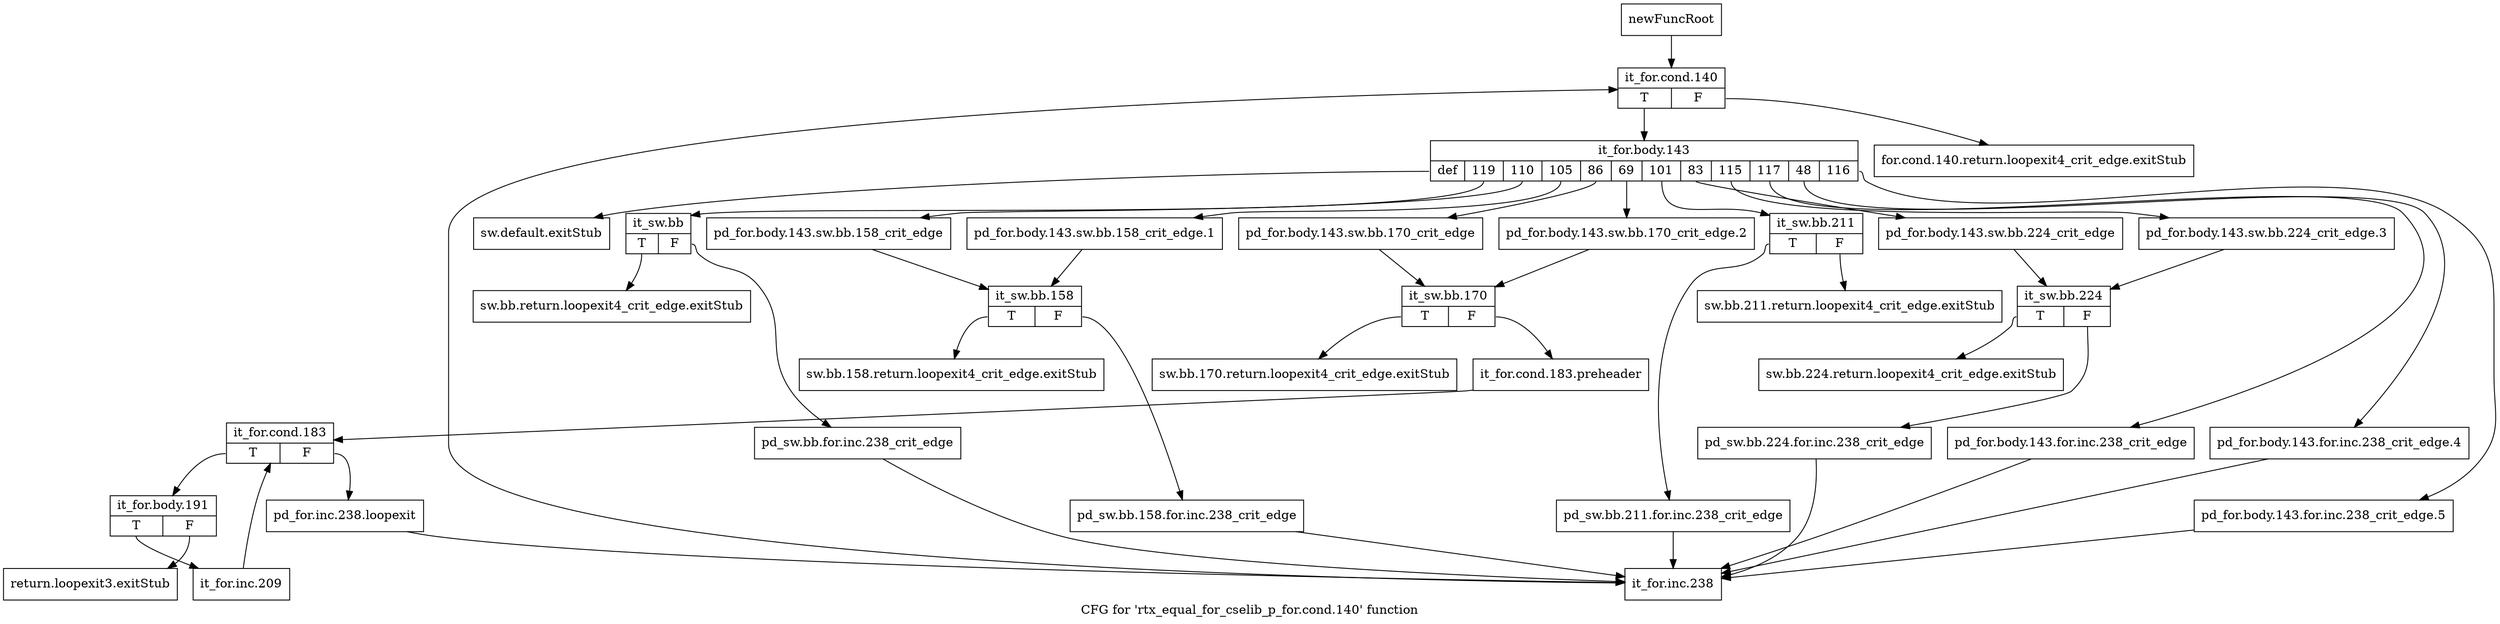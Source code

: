 digraph "CFG for 'rtx_equal_for_cselib_p_for.cond.140' function" {
	label="CFG for 'rtx_equal_for_cselib_p_for.cond.140' function";

	Node0xa9f0b00 [shape=record,label="{newFuncRoot}"];
	Node0xa9f0b00 -> Node0xa9f0dd0;
	Node0xa9f0b50 [shape=record,label="{for.cond.140.return.loopexit4_crit_edge.exitStub}"];
	Node0xa9f0ba0 [shape=record,label="{sw.default.exitStub}"];
	Node0xa9f0bf0 [shape=record,label="{sw.bb.224.return.loopexit4_crit_edge.exitStub}"];
	Node0xa9f0c40 [shape=record,label="{sw.bb.211.return.loopexit4_crit_edge.exitStub}"];
	Node0xa9f0c90 [shape=record,label="{sw.bb.170.return.loopexit4_crit_edge.exitStub}"];
	Node0xa9f0ce0 [shape=record,label="{return.loopexit3.exitStub}"];
	Node0xa9f0d30 [shape=record,label="{sw.bb.158.return.loopexit4_crit_edge.exitStub}"];
	Node0xa9f0d80 [shape=record,label="{sw.bb.return.loopexit4_crit_edge.exitStub}"];
	Node0xa9f0dd0 [shape=record,label="{it_for.cond.140|{<s0>T|<s1>F}}"];
	Node0xa9f0dd0:s0 -> Node0xa9f0e20;
	Node0xa9f0dd0:s1 -> Node0xa9f0b50;
	Node0xa9f0e20 [shape=record,label="{it_for.body.143|{<s0>def|<s1>119|<s2>110|<s3>105|<s4>86|<s5>69|<s6>101|<s7>83|<s8>115|<s9>117|<s10>48|<s11>116}}"];
	Node0xa9f0e20:s0 -> Node0xa9f0ba0;
	Node0xa9f0e20:s1 -> Node0xa9f1500;
	Node0xa9f0e20:s2 -> Node0xa9f1410;
	Node0xa9f0e20:s3 -> Node0xa9f13c0;
	Node0xa9f0e20:s4 -> Node0xa9f1190;
	Node0xa9f0e20:s5 -> Node0xa9f1140;
	Node0xa9f0e20:s6 -> Node0xa9f10a0;
	Node0xa9f0e20:s7 -> Node0xa9f0fb0;
	Node0xa9f0e20:s8 -> Node0xa9f0f60;
	Node0xa9f0e20:s9 -> Node0xa9f0f10;
	Node0xa9f0e20:s10 -> Node0xa9f0ec0;
	Node0xa9f0e20:s11 -> Node0xa9f0e70;
	Node0xa9f0e70 [shape=record,label="{pd_for.body.143.for.inc.238_crit_edge.5}"];
	Node0xa9f0e70 -> Node0xa9f15a0;
	Node0xa9f0ec0 [shape=record,label="{pd_for.body.143.for.inc.238_crit_edge.4}"];
	Node0xa9f0ec0 -> Node0xa9f15a0;
	Node0xa9f0f10 [shape=record,label="{pd_for.body.143.for.inc.238_crit_edge}"];
	Node0xa9f0f10 -> Node0xa9f15a0;
	Node0xa9f0f60 [shape=record,label="{pd_for.body.143.sw.bb.224_crit_edge.3}"];
	Node0xa9f0f60 -> Node0xa9f1000;
	Node0xa9f0fb0 [shape=record,label="{pd_for.body.143.sw.bb.224_crit_edge}"];
	Node0xa9f0fb0 -> Node0xa9f1000;
	Node0xa9f1000 [shape=record,label="{it_sw.bb.224|{<s0>T|<s1>F}}"];
	Node0xa9f1000:s0 -> Node0xa9f0bf0;
	Node0xa9f1000:s1 -> Node0xa9f1050;
	Node0xa9f1050 [shape=record,label="{pd_sw.bb.224.for.inc.238_crit_edge}"];
	Node0xa9f1050 -> Node0xa9f15a0;
	Node0xa9f10a0 [shape=record,label="{it_sw.bb.211|{<s0>T|<s1>F}}"];
	Node0xa9f10a0:s0 -> Node0xa9f10f0;
	Node0xa9f10a0:s1 -> Node0xa9f0c40;
	Node0xa9f10f0 [shape=record,label="{pd_sw.bb.211.for.inc.238_crit_edge}"];
	Node0xa9f10f0 -> Node0xa9f15a0;
	Node0xa9f1140 [shape=record,label="{pd_for.body.143.sw.bb.170_crit_edge.2}"];
	Node0xa9f1140 -> Node0xa9f11e0;
	Node0xa9f1190 [shape=record,label="{pd_for.body.143.sw.bb.170_crit_edge}"];
	Node0xa9f1190 -> Node0xa9f11e0;
	Node0xa9f11e0 [shape=record,label="{it_sw.bb.170|{<s0>T|<s1>F}}"];
	Node0xa9f11e0:s0 -> Node0xa9f0c90;
	Node0xa9f11e0:s1 -> Node0xa9f1230;
	Node0xa9f1230 [shape=record,label="{it_for.cond.183.preheader}"];
	Node0xa9f1230 -> Node0xa9f1280;
	Node0xa9f1280 [shape=record,label="{it_for.cond.183|{<s0>T|<s1>F}}"];
	Node0xa9f1280:s0 -> Node0xa9f1320;
	Node0xa9f1280:s1 -> Node0xa9f12d0;
	Node0xa9f12d0 [shape=record,label="{pd_for.inc.238.loopexit}"];
	Node0xa9f12d0 -> Node0xa9f15a0;
	Node0xa9f1320 [shape=record,label="{it_for.body.191|{<s0>T|<s1>F}}"];
	Node0xa9f1320:s0 -> Node0xa9f1370;
	Node0xa9f1320:s1 -> Node0xa9f0ce0;
	Node0xa9f1370 [shape=record,label="{it_for.inc.209}"];
	Node0xa9f1370 -> Node0xa9f1280;
	Node0xa9f13c0 [shape=record,label="{pd_for.body.143.sw.bb.158_crit_edge.1}"];
	Node0xa9f13c0 -> Node0xa9f1460;
	Node0xa9f1410 [shape=record,label="{pd_for.body.143.sw.bb.158_crit_edge}"];
	Node0xa9f1410 -> Node0xa9f1460;
	Node0xa9f1460 [shape=record,label="{it_sw.bb.158|{<s0>T|<s1>F}}"];
	Node0xa9f1460:s0 -> Node0xa9f0d30;
	Node0xa9f1460:s1 -> Node0xa9f14b0;
	Node0xa9f14b0 [shape=record,label="{pd_sw.bb.158.for.inc.238_crit_edge}"];
	Node0xa9f14b0 -> Node0xa9f15a0;
	Node0xa9f1500 [shape=record,label="{it_sw.bb|{<s0>T|<s1>F}}"];
	Node0xa9f1500:s0 -> Node0xa9f0d80;
	Node0xa9f1500:s1 -> Node0xa9f1550;
	Node0xa9f1550 [shape=record,label="{pd_sw.bb.for.inc.238_crit_edge}"];
	Node0xa9f1550 -> Node0xa9f15a0;
	Node0xa9f15a0 [shape=record,label="{it_for.inc.238}"];
	Node0xa9f15a0 -> Node0xa9f0dd0;
}
